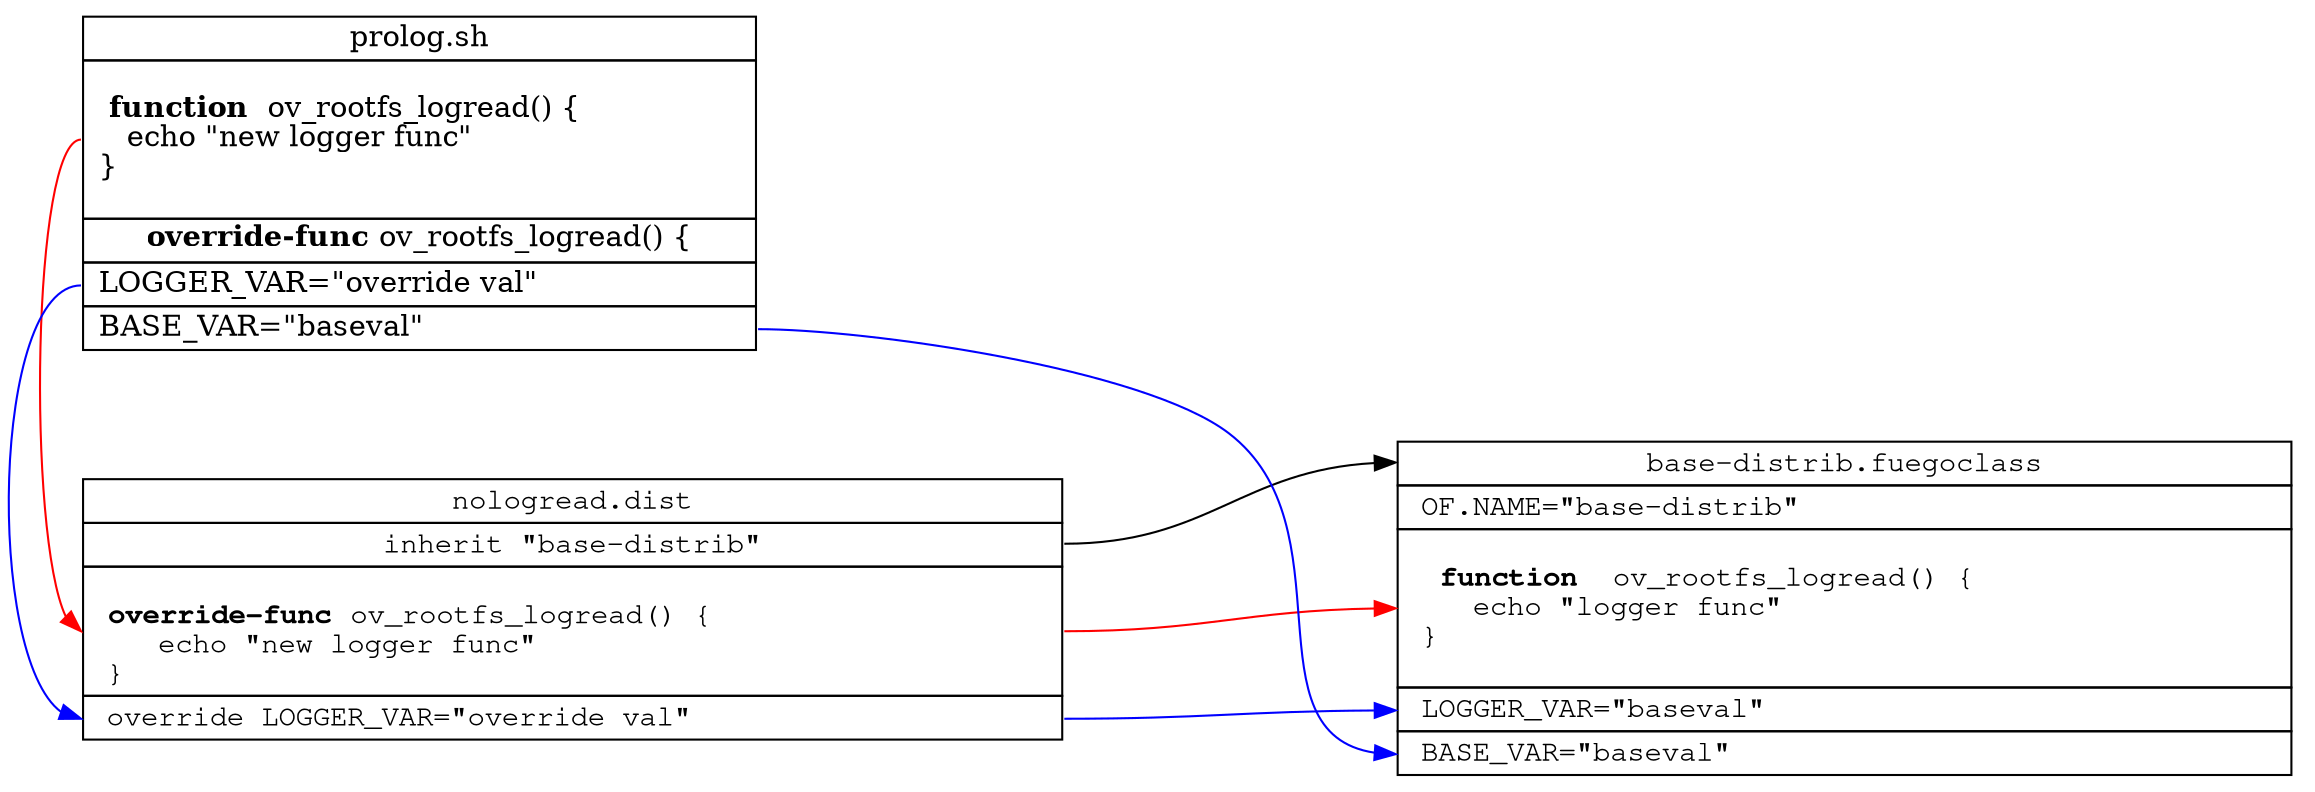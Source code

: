digraph Overlay {
        graph[nodesep=2,ordering=in, // splines=ortho
              rank=same, shape=plaintext
              ]

              subgraph ovs {
        base [shape=none, fontname="Nimbus Mono", rankdir=LR,
              label=<
              <TABLE BORDER="0" CELLBORDER="1" CELLSPACING="0">
              <TR><TD PORT="bd">base-distrib.fuegoclass</TD></TR>
              <TR><TD PORT="ofn" ALIGN="left"> OF.NAME="base-distrib"</TD></TR>
              <TR><TD PORT="func">
                  <BR ALIGN="left"/> <B> function </B> ov_rootfs_logread() {
                  <BR ALIGN="left"/>    echo "logger func"
                  <BR ALIGN="left"/> } <BR ALIGN="left"/>
                  </TD> </TR>
              <TR> <TD PORT="lv" ALIGN="left"> LOGGER_VAR="baseval" </TD> </TR>
              <TR> <TD PORT="bv" ALIGN="left"> BASE_VAR="baseval" </TD> </TR>
              </TABLE>>]

        overlay [shape=none, fontname="Nimbus Mono", rankdir=LR,
                 label=<
                 <TABLE BORDER="0" CELLBORDER="1" CELLSPACING="0">
                <TR><TD PORT="noh">nologread.dist</TD></TR>
                <TR><TD PORT="inh">inherit "base-distrib"</TD></TR>
                <TR><TD PORT="ovf">
                    <BR ALIGN="left"/> <B>override-func</B> ov_rootfs_logread() {
                    <BR ALIGN="left"/>    echo "new logger func"
                    <BR ALIGN="left"/> } <BR ALIGN="left"/>
</TD> </TR>
                <TR> <TD PORT="olv" ALIGN="left"> override LOGGER_VAR="override val" </TD> </TR>
                </TABLE>>]
              }


        prolog [shape=none,
		label=< <TABLE BORDER="0" CELLBORDER="1" CELLSPACING="0">
                <TR><TD PORT="prologhead">prolog.sh</TD></TR>
              <TR><TD PORT="pfn">
                  <BR ALIGN="left"/> <B> function </B> ov_rootfs_logread() {
                  <BR ALIGN="left"/>    echo "new logger func"
                  <BR ALIGN="left"/> } <BR ALIGN="left"/>
                  </TD> </TR>
                <TR> <TD PORT="pfn">
<B>override-func</B> ov_rootfs_logread() {

		</TD>
                </TR>
                <TR><TD PORT="plv" ALIGN="left"> LOGGER_VAR="override val" </TD></TR>
                <TR><TD PORT="pbv" ALIGN="left"> BASE_VAR="baseval" </TD></TR>
                </TABLE>>]

overlay:inh -> base:bd
edge [color="red"]
        prolog:pfn:w -> overlay:ovf:w
        overlay:ovf:e -> base:func:w
        

        edge [color="blue"]

        overlay:olv:e -> base:lv:w

        prolog:plv:w -> overlay:olv:w
        prolog:pbv -> base:bv
}
